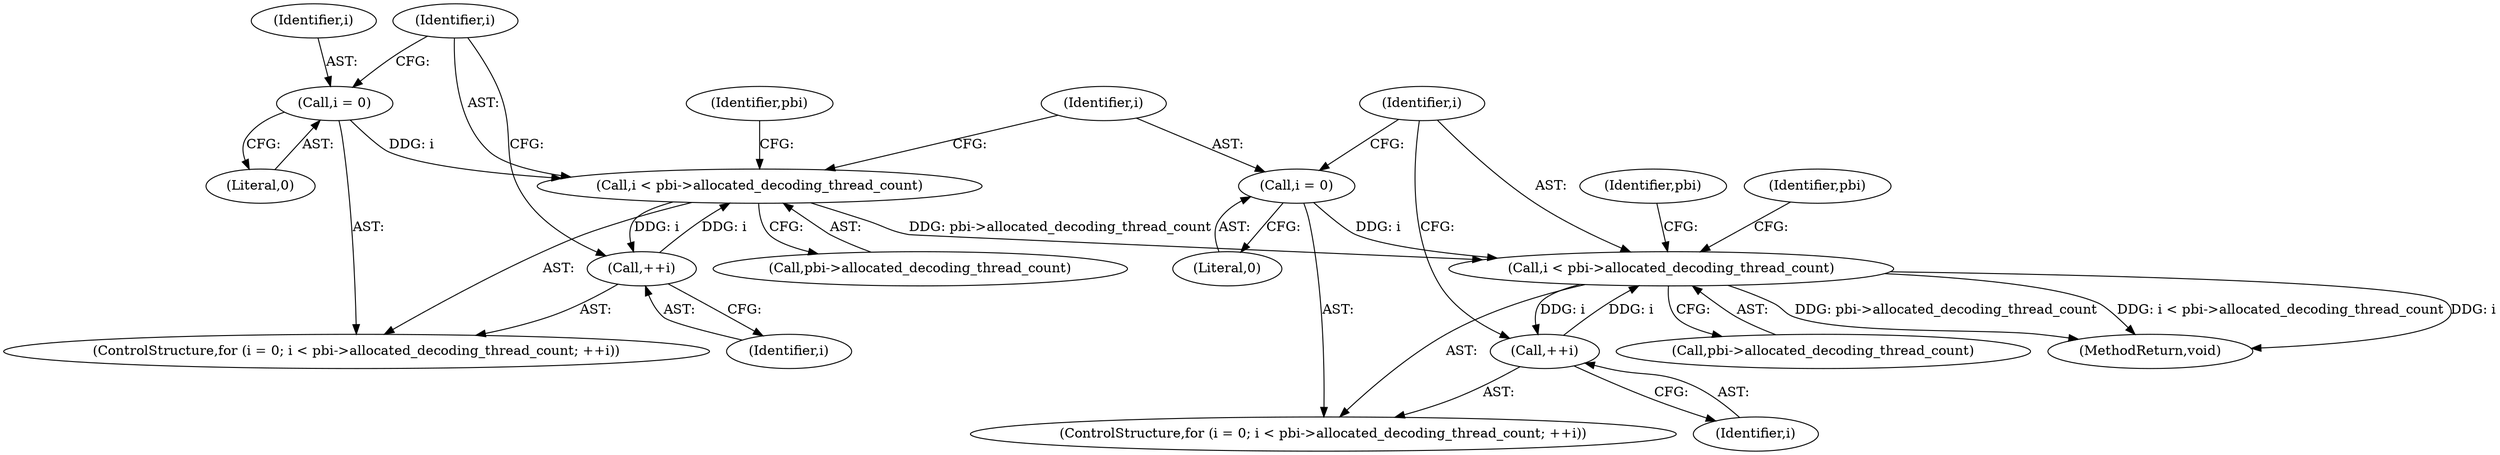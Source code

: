 digraph "0_Android_6886e8e0a9db2dbad723dc37a548233e004b33bc_2@API" {
"1000146" [label="(Call,i < pbi->allocated_decoding_thread_count)"];
"1000151" [label="(Call,++i)"];
"1000146" [label="(Call,i < pbi->allocated_decoding_thread_count)"];
"1000143" [label="(Call,i = 0)"];
"1000120" [label="(Call,i < pbi->allocated_decoding_thread_count)"];
"1000125" [label="(Call,++i)"];
"1000117" [label="(Call,i = 0)"];
"1000142" [label="(ControlStructure,for (i = 0; i < pbi->allocated_decoding_thread_count; ++i))"];
"1000148" [label="(Call,pbi->allocated_decoding_thread_count)"];
"1000117" [label="(Call,i = 0)"];
"1000119" [label="(Literal,0)"];
"1000122" [label="(Call,pbi->allocated_decoding_thread_count)"];
"1000120" [label="(Call,i < pbi->allocated_decoding_thread_count)"];
"1000152" [label="(Identifier,i)"];
"1000209" [label="(MethodReturn,void)"];
"1000145" [label="(Literal,0)"];
"1000151" [label="(Call,++i)"];
"1000125" [label="(Call,++i)"];
"1000144" [label="(Identifier,i)"];
"1000143" [label="(Call,i = 0)"];
"1000116" [label="(ControlStructure,for (i = 0; i < pbi->allocated_decoding_thread_count; ++i))"];
"1000164" [label="(Identifier,pbi)"];
"1000132" [label="(Identifier,pbi)"];
"1000118" [label="(Identifier,i)"];
"1000146" [label="(Call,i < pbi->allocated_decoding_thread_count)"];
"1000121" [label="(Identifier,i)"];
"1000158" [label="(Identifier,pbi)"];
"1000147" [label="(Identifier,i)"];
"1000126" [label="(Identifier,i)"];
"1000146" -> "1000142"  [label="AST: "];
"1000146" -> "1000148"  [label="CFG: "];
"1000147" -> "1000146"  [label="AST: "];
"1000148" -> "1000146"  [label="AST: "];
"1000158" -> "1000146"  [label="CFG: "];
"1000164" -> "1000146"  [label="CFG: "];
"1000146" -> "1000209"  [label="DDG: pbi->allocated_decoding_thread_count"];
"1000146" -> "1000209"  [label="DDG: i < pbi->allocated_decoding_thread_count"];
"1000146" -> "1000209"  [label="DDG: i"];
"1000151" -> "1000146"  [label="DDG: i"];
"1000143" -> "1000146"  [label="DDG: i"];
"1000120" -> "1000146"  [label="DDG: pbi->allocated_decoding_thread_count"];
"1000146" -> "1000151"  [label="DDG: i"];
"1000151" -> "1000142"  [label="AST: "];
"1000151" -> "1000152"  [label="CFG: "];
"1000152" -> "1000151"  [label="AST: "];
"1000147" -> "1000151"  [label="CFG: "];
"1000143" -> "1000142"  [label="AST: "];
"1000143" -> "1000145"  [label="CFG: "];
"1000144" -> "1000143"  [label="AST: "];
"1000145" -> "1000143"  [label="AST: "];
"1000147" -> "1000143"  [label="CFG: "];
"1000120" -> "1000116"  [label="AST: "];
"1000120" -> "1000122"  [label="CFG: "];
"1000121" -> "1000120"  [label="AST: "];
"1000122" -> "1000120"  [label="AST: "];
"1000132" -> "1000120"  [label="CFG: "];
"1000144" -> "1000120"  [label="CFG: "];
"1000125" -> "1000120"  [label="DDG: i"];
"1000117" -> "1000120"  [label="DDG: i"];
"1000120" -> "1000125"  [label="DDG: i"];
"1000125" -> "1000116"  [label="AST: "];
"1000125" -> "1000126"  [label="CFG: "];
"1000126" -> "1000125"  [label="AST: "];
"1000121" -> "1000125"  [label="CFG: "];
"1000117" -> "1000116"  [label="AST: "];
"1000117" -> "1000119"  [label="CFG: "];
"1000118" -> "1000117"  [label="AST: "];
"1000119" -> "1000117"  [label="AST: "];
"1000121" -> "1000117"  [label="CFG: "];
}
